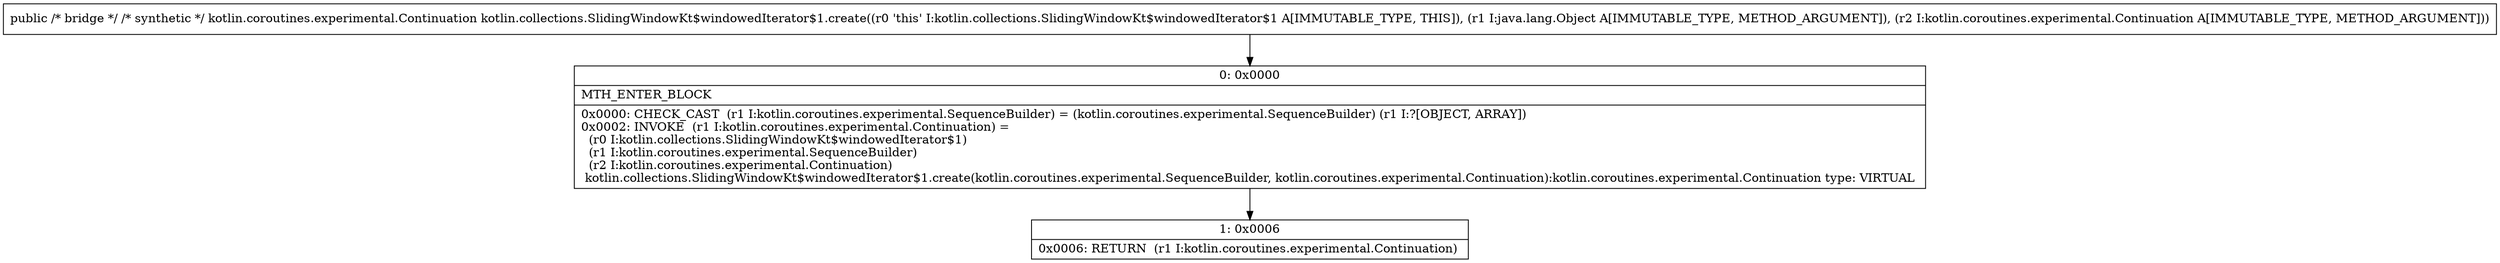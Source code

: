 digraph "CFG forkotlin.collections.SlidingWindowKt$windowedIterator$1.create(Ljava\/lang\/Object;Lkotlin\/coroutines\/experimental\/Continuation;)Lkotlin\/coroutines\/experimental\/Continuation;" {
Node_0 [shape=record,label="{0\:\ 0x0000|MTH_ENTER_BLOCK\l|0x0000: CHECK_CAST  (r1 I:kotlin.coroutines.experimental.SequenceBuilder) = (kotlin.coroutines.experimental.SequenceBuilder) (r1 I:?[OBJECT, ARRAY]) \l0x0002: INVOKE  (r1 I:kotlin.coroutines.experimental.Continuation) = \l  (r0 I:kotlin.collections.SlidingWindowKt$windowedIterator$1)\l  (r1 I:kotlin.coroutines.experimental.SequenceBuilder)\l  (r2 I:kotlin.coroutines.experimental.Continuation)\l kotlin.collections.SlidingWindowKt$windowedIterator$1.create(kotlin.coroutines.experimental.SequenceBuilder, kotlin.coroutines.experimental.Continuation):kotlin.coroutines.experimental.Continuation type: VIRTUAL \l}"];
Node_1 [shape=record,label="{1\:\ 0x0006|0x0006: RETURN  (r1 I:kotlin.coroutines.experimental.Continuation) \l}"];
MethodNode[shape=record,label="{public \/* bridge *\/ \/* synthetic *\/ kotlin.coroutines.experimental.Continuation kotlin.collections.SlidingWindowKt$windowedIterator$1.create((r0 'this' I:kotlin.collections.SlidingWindowKt$windowedIterator$1 A[IMMUTABLE_TYPE, THIS]), (r1 I:java.lang.Object A[IMMUTABLE_TYPE, METHOD_ARGUMENT]), (r2 I:kotlin.coroutines.experimental.Continuation A[IMMUTABLE_TYPE, METHOD_ARGUMENT])) }"];
MethodNode -> Node_0;
Node_0 -> Node_1;
}

